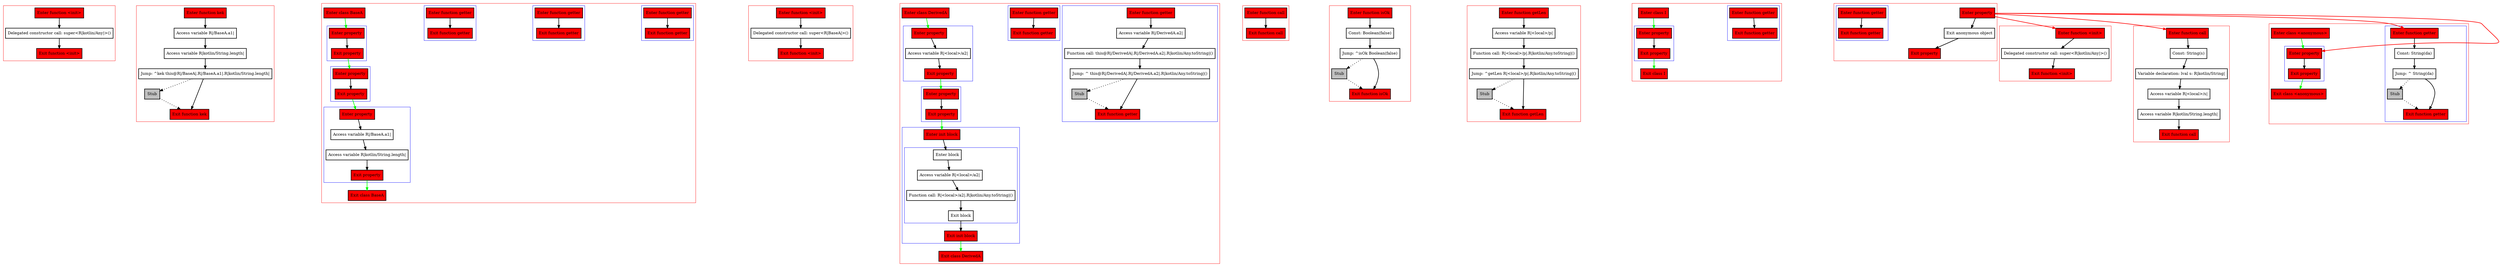digraph moreInheritance_kt {
    graph [nodesep=3]
    node [shape=box penwidth=2]
    edge [penwidth=2]

    subgraph cluster_0 {
        color=red
        0 [label="Enter function <init>" style="filled" fillcolor=red];
        2 [label="Delegated constructor call: super<R|kotlin/Any|>()"];
        1 [label="Exit function <init>" style="filled" fillcolor=red];
    }
    0 -> {2};
    2 -> {1};

    subgraph cluster_1 {
        color=red
        17 [label="Enter function kek" style="filled" fillcolor=red];
        19 [label="Access variable R|/BaseA.a1|"];
        20 [label="Access variable R|kotlin/String.length|"];
        21 [label="Jump: ^kek this@R|/BaseA|.R|/BaseA.a1|.R|kotlin/String.length|"];
        22 [label="Stub" style="filled" fillcolor=gray];
        18 [label="Exit function kek" style="filled" fillcolor=red];
    }
    17 -> {19};
    19 -> {20};
    20 -> {21};
    21 -> {18};
    21 -> {22} [style=dotted];
    22 -> {18} [style=dotted];

    subgraph cluster_2 {
        color=red
        23 [label="Enter class BaseA" style="filled" fillcolor=red];
        subgraph cluster_3 {
            color=blue
            11 [label="Enter function getter" style="filled" fillcolor=red];
            12 [label="Exit function getter" style="filled" fillcolor=red];
        }
        subgraph cluster_4 {
            color=blue
            7 [label="Enter function getter" style="filled" fillcolor=red];
            8 [label="Exit function getter" style="filled" fillcolor=red];
        }
        subgraph cluster_5 {
            color=blue
            3 [label="Enter function getter" style="filled" fillcolor=red];
            4 [label="Exit function getter" style="filled" fillcolor=red];
        }
        subgraph cluster_6 {
            color=blue
            5 [label="Enter property" style="filled" fillcolor=red];
            6 [label="Exit property" style="filled" fillcolor=red];
        }
        subgraph cluster_7 {
            color=blue
            9 [label="Enter property" style="filled" fillcolor=red];
            10 [label="Exit property" style="filled" fillcolor=red];
        }
        subgraph cluster_8 {
            color=blue
            13 [label="Enter property" style="filled" fillcolor=red];
            15 [label="Access variable R|/BaseA.a1|"];
            16 [label="Access variable R|kotlin/String.length|"];
            14 [label="Exit property" style="filled" fillcolor=red];
        }
        24 [label="Exit class BaseA" style="filled" fillcolor=red];
    }
    23 -> {5} [color=green];
    5 -> {6};
    6 -> {9} [color=green];
    3 -> {4};
    9 -> {10};
    10 -> {13} [color=green];
    7 -> {8};
    13 -> {15};
    14 -> {24} [color=green];
    15 -> {16};
    16 -> {14};
    11 -> {12};

    subgraph cluster_9 {
        color=red
        25 [label="Enter function <init>" style="filled" fillcolor=red];
        27 [label="Delegated constructor call: super<R|BaseA|>()"];
        26 [label="Exit function <init>" style="filled" fillcolor=red];
    }
    25 -> {27};
    27 -> {26};

    subgraph cluster_10 {
        color=red
        47 [label="Enter class DerivedA" style="filled" fillcolor=red];
        subgraph cluster_11 {
            color=blue
            33 [label="Enter function getter" style="filled" fillcolor=red];
            35 [label="Access variable R|/DerivedA.a2|"];
            36 [label="Function call: this@R|/DerivedA|.R|/DerivedA.a2|.R|kotlin/Any.toString|()"];
            37 [label="Jump: ^ this@R|/DerivedA|.R|/DerivedA.a2|.R|kotlin/Any.toString|()"];
            38 [label="Stub" style="filled" fillcolor=gray];
            34 [label="Exit function getter" style="filled" fillcolor=red];
        }
        subgraph cluster_12 {
            color=blue
            28 [label="Enter function getter" style="filled" fillcolor=red];
            29 [label="Exit function getter" style="filled" fillcolor=red];
        }
        subgraph cluster_13 {
            color=blue
            30 [label="Enter property" style="filled" fillcolor=red];
            32 [label="Access variable R|<local>/a2|"];
            31 [label="Exit property" style="filled" fillcolor=red];
        }
        subgraph cluster_14 {
            color=blue
            39 [label="Enter property" style="filled" fillcolor=red];
            40 [label="Exit property" style="filled" fillcolor=red];
        }
        subgraph cluster_15 {
            color=blue
            41 [label="Enter init block" style="filled" fillcolor=red];
            subgraph cluster_16 {
                color=blue
                43 [label="Enter block"];
                44 [label="Access variable R|<local>/a2|"];
                45 [label="Function call: R|<local>/a2|.R|kotlin/Any.toString|()"];
                46 [label="Exit block"];
            }
            42 [label="Exit init block" style="filled" fillcolor=red];
        }
        48 [label="Exit class DerivedA" style="filled" fillcolor=red];
    }
    47 -> {30} [color=green];
    30 -> {32};
    31 -> {39} [color=green];
    32 -> {31};
    28 -> {29};
    39 -> {40};
    40 -> {41} [color=green];
    33 -> {35};
    35 -> {36};
    36 -> {37};
    37 -> {34};
    37 -> {38} [style=dotted];
    38 -> {34} [style=dotted];
    41 -> {43};
    42 -> {48} [color=green];
    43 -> {44};
    44 -> {45};
    45 -> {46};
    46 -> {42};

    subgraph cluster_17 {
        color=red
        53 [label="Enter function call" style="filled" fillcolor=red];
        54 [label="Exit function call" style="filled" fillcolor=red];
    }
    53 -> {54};

    subgraph cluster_18 {
        color=red
        55 [label="Enter function isOk" style="filled" fillcolor=red];
        57 [label="Const: Boolean(false)"];
        58 [label="Jump: ^isOk Boolean(false)"];
        59 [label="Stub" style="filled" fillcolor=gray];
        56 [label="Exit function isOk" style="filled" fillcolor=red];
    }
    55 -> {57};
    57 -> {58};
    58 -> {56};
    58 -> {59} [style=dotted];
    59 -> {56} [style=dotted];

    subgraph cluster_19 {
        color=red
        60 [label="Enter function getLen" style="filled" fillcolor=red];
        62 [label="Access variable R|<local>/p|"];
        63 [label="Function call: R|<local>/p|.R|kotlin/Any.toString|()"];
        64 [label="Jump: ^getLen R|<local>/p|.R|kotlin/Any.toString|()"];
        65 [label="Stub" style="filled" fillcolor=gray];
        61 [label="Exit function getLen" style="filled" fillcolor=red];
    }
    60 -> {62};
    62 -> {63};
    63 -> {64};
    64 -> {61};
    64 -> {65} [style=dotted];
    65 -> {61} [style=dotted];

    subgraph cluster_20 {
        color=red
        66 [label="Enter class I" style="filled" fillcolor=red];
        subgraph cluster_21 {
            color=blue
            49 [label="Enter function getter" style="filled" fillcolor=red];
            50 [label="Exit function getter" style="filled" fillcolor=red];
        }
        subgraph cluster_22 {
            color=blue
            51 [label="Enter property" style="filled" fillcolor=red];
            52 [label="Exit property" style="filled" fillcolor=red];
        }
        67 [label="Exit class I" style="filled" fillcolor=red];
    }
    66 -> {51} [color=green];
    51 -> {52};
    52 -> {67} [color=green];
    49 -> {50};

    subgraph cluster_23 {
        color=red
        68 [label="Enter function <init>" style="filled" fillcolor=red];
        70 [label="Delegated constructor call: super<R|kotlin/Any|>()"];
        69 [label="Exit function <init>" style="filled" fillcolor=red];
    }
    68 -> {70};
    70 -> {69};

    subgraph cluster_24 {
        color=red
        78 [label="Enter function call" style="filled" fillcolor=red];
        80 [label="Const: String(s)"];
        81 [label="Variable declaration: lval s: R|kotlin/String|"];
        82 [label="Access variable R|<local>/s|"];
        83 [label="Access variable R|kotlin/String.length|"];
        79 [label="Exit function call" style="filled" fillcolor=red];
    }
    78 -> {80};
    80 -> {81};
    81 -> {82};
    82 -> {83};
    83 -> {79};

    subgraph cluster_25 {
        color=red
        84 [label="Enter class <anonymous>" style="filled" fillcolor=red];
        subgraph cluster_26 {
            color=blue
            71 [label="Enter function getter" style="filled" fillcolor=red];
            73 [label="Const: String(da)"];
            74 [label="Jump: ^ String(da)"];
            75 [label="Stub" style="filled" fillcolor=gray];
            72 [label="Exit function getter" style="filled" fillcolor=red];
        }
        subgraph cluster_27 {
            color=blue
            76 [label="Enter property" style="filled" fillcolor=red];
            77 [label="Exit property" style="filled" fillcolor=red];
        }
        85 [label="Exit class <anonymous>" style="filled" fillcolor=red];
    }
    84 -> {76} [color=green];
    76 -> {77};
    77 -> {85} [color=green];
    71 -> {73};
    73 -> {74};
    74 -> {72};
    74 -> {75} [style=dotted];
    75 -> {72} [style=dotted];

    subgraph cluster_28 {
        color=red
        88 [label="Enter property" style="filled" fillcolor=red];
        subgraph cluster_29 {
            color=blue
            86 [label="Enter function getter" style="filled" fillcolor=red];
            87 [label="Exit function getter" style="filled" fillcolor=red];
        }
        90 [label="Exit anonymous object"];
        89 [label="Exit property" style="filled" fillcolor=red];
    }
    88 -> {90};
    88 -> {68 76 71 78} [color=red];
    90 -> {89};
    86 -> {87};

}
